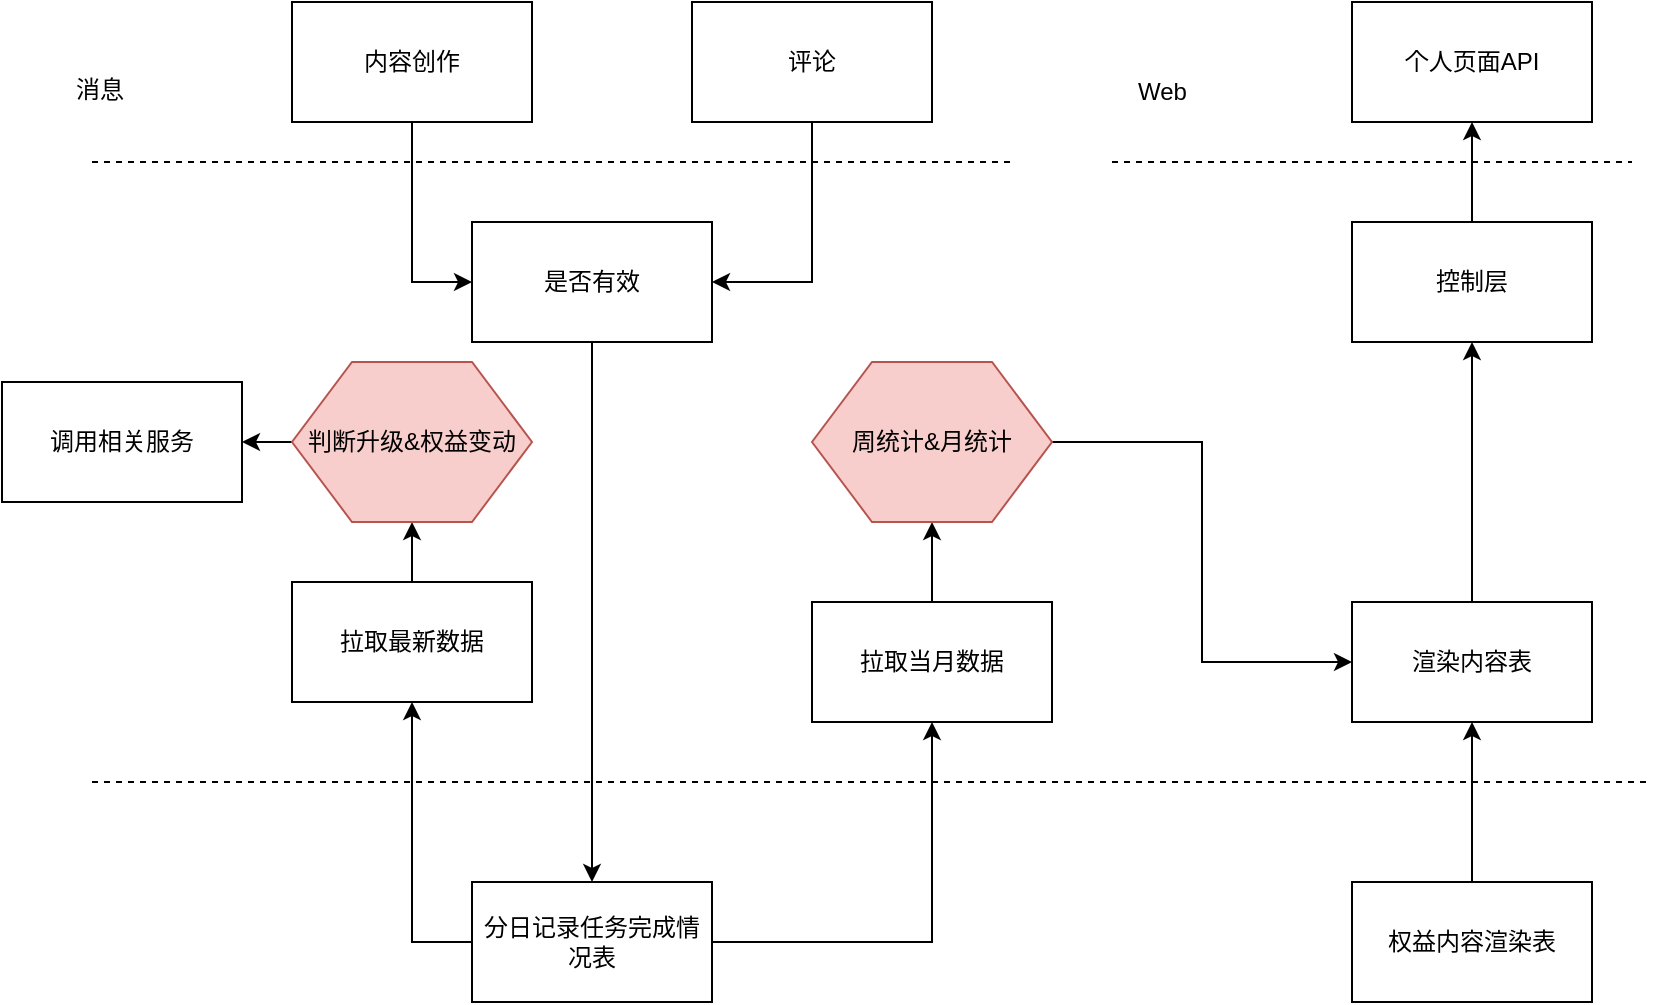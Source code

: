 <mxfile version="10.8.4" type="github"><diagram id="OdFlScRwxEOMDP-P7tLn" name="Page-1"><mxGraphModel dx="1318" dy="616" grid="1" gridSize="10" guides="1" tooltips="1" connect="1" arrows="1" fold="1" page="0" pageScale="1" pageWidth="827" pageHeight="1169" math="0" shadow="0"><root><mxCell id="0"/><mxCell id="1" parent="0"/><mxCell id="X7HpOYXfqNNzoYV-hny3-17" style="edgeStyle=orthogonalEdgeStyle;rounded=0;orthogonalLoop=1;jettySize=auto;html=1;exitX=0.5;exitY=1;exitDx=0;exitDy=0;entryX=0;entryY=0.5;entryDx=0;entryDy=0;" edge="1" parent="1" source="X7HpOYXfqNNzoYV-hny3-12" target="X7HpOYXfqNNzoYV-hny3-16"><mxGeometry relative="1" as="geometry"/></mxCell><mxCell id="X7HpOYXfqNNzoYV-hny3-12" value="内容创作" style="rounded=0;whiteSpace=wrap;html=1;" vertex="1" parent="1"><mxGeometry x="-40" y="40" width="120" height="60" as="geometry"/></mxCell><mxCell id="X7HpOYXfqNNzoYV-hny3-19" style="edgeStyle=orthogonalEdgeStyle;rounded=0;orthogonalLoop=1;jettySize=auto;html=1;exitX=0.5;exitY=1;exitDx=0;exitDy=0;entryX=1;entryY=0.5;entryDx=0;entryDy=0;" edge="1" parent="1" source="X7HpOYXfqNNzoYV-hny3-13" target="X7HpOYXfqNNzoYV-hny3-16"><mxGeometry relative="1" as="geometry"/></mxCell><mxCell id="X7HpOYXfqNNzoYV-hny3-13" value="评论" style="rounded=0;whiteSpace=wrap;html=1;" vertex="1" parent="1"><mxGeometry x="160" y="40" width="120" height="60" as="geometry"/></mxCell><mxCell id="X7HpOYXfqNNzoYV-hny3-14" value="消息" style="text;html=1;" vertex="1" parent="1"><mxGeometry x="-150" y="70" width="50" height="30" as="geometry"/></mxCell><mxCell id="X7HpOYXfqNNzoYV-hny3-15" value="" style="endArrow=none;dashed=1;html=1;" edge="1" parent="1"><mxGeometry width="50" height="50" relative="1" as="geometry"><mxPoint x="-140" y="120" as="sourcePoint"/><mxPoint x="320" y="120" as="targetPoint"/></mxGeometry></mxCell><mxCell id="X7HpOYXfqNNzoYV-hny3-21" style="edgeStyle=orthogonalEdgeStyle;rounded=0;orthogonalLoop=1;jettySize=auto;html=1;exitX=0.5;exitY=1;exitDx=0;exitDy=0;" edge="1" parent="1" source="X7HpOYXfqNNzoYV-hny3-16" target="X7HpOYXfqNNzoYV-hny3-20"><mxGeometry relative="1" as="geometry"/></mxCell><mxCell id="X7HpOYXfqNNzoYV-hny3-16" value="是否有效" style="rounded=0;whiteSpace=wrap;html=1;" vertex="1" parent="1"><mxGeometry x="50" y="150" width="120" height="60" as="geometry"/></mxCell><mxCell id="X7HpOYXfqNNzoYV-hny3-51" style="edgeStyle=orthogonalEdgeStyle;rounded=0;orthogonalLoop=1;jettySize=auto;html=1;exitX=1;exitY=0.5;exitDx=0;exitDy=0;entryX=0.5;entryY=1;entryDx=0;entryDy=0;" edge="1" parent="1" source="X7HpOYXfqNNzoYV-hny3-20" target="X7HpOYXfqNNzoYV-hny3-49"><mxGeometry relative="1" as="geometry"/></mxCell><mxCell id="X7HpOYXfqNNzoYV-hny3-62" style="edgeStyle=orthogonalEdgeStyle;rounded=0;orthogonalLoop=1;jettySize=auto;html=1;exitX=0;exitY=0.5;exitDx=0;exitDy=0;entryX=0.5;entryY=1;entryDx=0;entryDy=0;" edge="1" parent="1" source="X7HpOYXfqNNzoYV-hny3-20" target="X7HpOYXfqNNzoYV-hny3-23"><mxGeometry relative="1" as="geometry"/></mxCell><mxCell id="X7HpOYXfqNNzoYV-hny3-20" value="分日记录任务完成情况表" style="rounded=0;whiteSpace=wrap;html=1;" vertex="1" parent="1"><mxGeometry x="50" y="480" width="120" height="60" as="geometry"/></mxCell><mxCell id="X7HpOYXfqNNzoYV-hny3-22" value="" style="endArrow=none;dashed=1;html=1;" edge="1" parent="1"><mxGeometry width="50" height="50" relative="1" as="geometry"><mxPoint x="-140" y="430" as="sourcePoint"/><mxPoint x="640" y="430" as="targetPoint"/></mxGeometry></mxCell><mxCell id="X7HpOYXfqNNzoYV-hny3-63" style="edgeStyle=orthogonalEdgeStyle;rounded=0;orthogonalLoop=1;jettySize=auto;html=1;exitX=0.5;exitY=0;exitDx=0;exitDy=0;entryX=0.5;entryY=1;entryDx=0;entryDy=0;" edge="1" parent="1" source="X7HpOYXfqNNzoYV-hny3-23" target="X7HpOYXfqNNzoYV-hny3-25"><mxGeometry relative="1" as="geometry"/></mxCell><mxCell id="X7HpOYXfqNNzoYV-hny3-23" value="拉取最新数据" style="rounded=0;whiteSpace=wrap;html=1;" vertex="1" parent="1"><mxGeometry x="-40" y="330" width="120" height="60" as="geometry"/></mxCell><mxCell id="X7HpOYXfqNNzoYV-hny3-44" style="edgeStyle=orthogonalEdgeStyle;rounded=0;orthogonalLoop=1;jettySize=auto;html=1;exitX=0;exitY=0.5;exitDx=0;exitDy=0;entryX=1;entryY=0.5;entryDx=0;entryDy=0;" edge="1" parent="1" source="X7HpOYXfqNNzoYV-hny3-25" target="X7HpOYXfqNNzoYV-hny3-43"><mxGeometry relative="1" as="geometry"/></mxCell><mxCell id="X7HpOYXfqNNzoYV-hny3-25" value="判断升级&amp;amp;权益变动" style="shape=hexagon;perimeter=hexagonPerimeter2;whiteSpace=wrap;html=1;fillColor=#f8cecc;strokeColor=#b85450;" vertex="1" parent="1"><mxGeometry x="-40" y="220" width="120" height="80" as="geometry"/></mxCell><mxCell id="X7HpOYXfqNNzoYV-hny3-31" value="个人页面API" style="rounded=0;whiteSpace=wrap;html=1;" vertex="1" parent="1"><mxGeometry x="490" y="40" width="120" height="60" as="geometry"/></mxCell><mxCell id="X7HpOYXfqNNzoYV-hny3-60" style="edgeStyle=orthogonalEdgeStyle;rounded=0;orthogonalLoop=1;jettySize=auto;html=1;exitX=0.5;exitY=0;exitDx=0;exitDy=0;entryX=0.5;entryY=1;entryDx=0;entryDy=0;" edge="1" parent="1" source="X7HpOYXfqNNzoYV-hny3-32" target="X7HpOYXfqNNzoYV-hny3-37"><mxGeometry relative="1" as="geometry"/></mxCell><mxCell id="X7HpOYXfqNNzoYV-hny3-32" value="渲染内容表" style="rounded=0;whiteSpace=wrap;html=1;" vertex="1" parent="1"><mxGeometry x="490" y="340" width="120" height="60" as="geometry"/></mxCell><mxCell id="X7HpOYXfqNNzoYV-hny3-34" value="Web" style="text;html=1;resizable=0;points=[];autosize=1;align=left;verticalAlign=top;spacingTop=-4;" vertex="1" parent="1"><mxGeometry x="381" y="75" width="40" height="20" as="geometry"/></mxCell><mxCell id="X7HpOYXfqNNzoYV-hny3-35" value="" style="endArrow=none;dashed=1;html=1;" edge="1" parent="1"><mxGeometry width="50" height="50" relative="1" as="geometry"><mxPoint x="370" y="120" as="sourcePoint"/><mxPoint x="630" y="120" as="targetPoint"/></mxGeometry></mxCell><mxCell id="X7HpOYXfqNNzoYV-hny3-61" style="edgeStyle=orthogonalEdgeStyle;rounded=0;orthogonalLoop=1;jettySize=auto;html=1;exitX=0.5;exitY=0;exitDx=0;exitDy=0;entryX=0.5;entryY=1;entryDx=0;entryDy=0;" edge="1" parent="1" source="X7HpOYXfqNNzoYV-hny3-37" target="X7HpOYXfqNNzoYV-hny3-31"><mxGeometry relative="1" as="geometry"/></mxCell><mxCell id="X7HpOYXfqNNzoYV-hny3-37" value="控制层" style="rounded=0;whiteSpace=wrap;html=1;" vertex="1" parent="1"><mxGeometry x="490" y="150" width="120" height="60" as="geometry"/></mxCell><mxCell id="X7HpOYXfqNNzoYV-hny3-43" value="调用相关服务" style="rounded=0;whiteSpace=wrap;html=1;" vertex="1" parent="1"><mxGeometry x="-185" y="230" width="120" height="60" as="geometry"/></mxCell><mxCell id="X7HpOYXfqNNzoYV-hny3-56" style="edgeStyle=orthogonalEdgeStyle;rounded=0;orthogonalLoop=1;jettySize=auto;html=1;exitX=0.5;exitY=0;exitDx=0;exitDy=0;" edge="1" parent="1" source="X7HpOYXfqNNzoYV-hny3-49" target="X7HpOYXfqNNzoYV-hny3-55"><mxGeometry relative="1" as="geometry"/></mxCell><mxCell id="X7HpOYXfqNNzoYV-hny3-49" value="&lt;span&gt;拉取当月数据&lt;/span&gt;" style="rounded=0;whiteSpace=wrap;html=1;" vertex="1" parent="1"><mxGeometry x="220" y="340" width="120" height="60" as="geometry"/></mxCell><mxCell id="X7HpOYXfqNNzoYV-hny3-59" style="edgeStyle=orthogonalEdgeStyle;rounded=0;orthogonalLoop=1;jettySize=auto;html=1;exitX=1;exitY=0.5;exitDx=0;exitDy=0;entryX=0;entryY=0.5;entryDx=0;entryDy=0;" edge="1" parent="1" source="X7HpOYXfqNNzoYV-hny3-55" target="X7HpOYXfqNNzoYV-hny3-32"><mxGeometry relative="1" as="geometry"/></mxCell><mxCell id="X7HpOYXfqNNzoYV-hny3-55" value="&lt;span&gt;周统计&amp;amp;月统计&lt;/span&gt;" style="shape=hexagon;perimeter=hexagonPerimeter2;whiteSpace=wrap;html=1;fillColor=#f8cecc;strokeColor=#b85450;" vertex="1" parent="1"><mxGeometry x="220" y="220" width="120" height="80" as="geometry"/></mxCell><mxCell id="X7HpOYXfqNNzoYV-hny3-58" style="edgeStyle=orthogonalEdgeStyle;rounded=0;orthogonalLoop=1;jettySize=auto;html=1;exitX=0.5;exitY=0;exitDx=0;exitDy=0;entryX=0.5;entryY=1;entryDx=0;entryDy=0;" edge="1" parent="1" source="X7HpOYXfqNNzoYV-hny3-57" target="X7HpOYXfqNNzoYV-hny3-32"><mxGeometry relative="1" as="geometry"/></mxCell><mxCell id="X7HpOYXfqNNzoYV-hny3-57" value="权益内容渲染表" style="rounded=0;whiteSpace=wrap;html=1;" vertex="1" parent="1"><mxGeometry x="490" y="480" width="120" height="60" as="geometry"/></mxCell></root></mxGraphModel></diagram></mxfile>